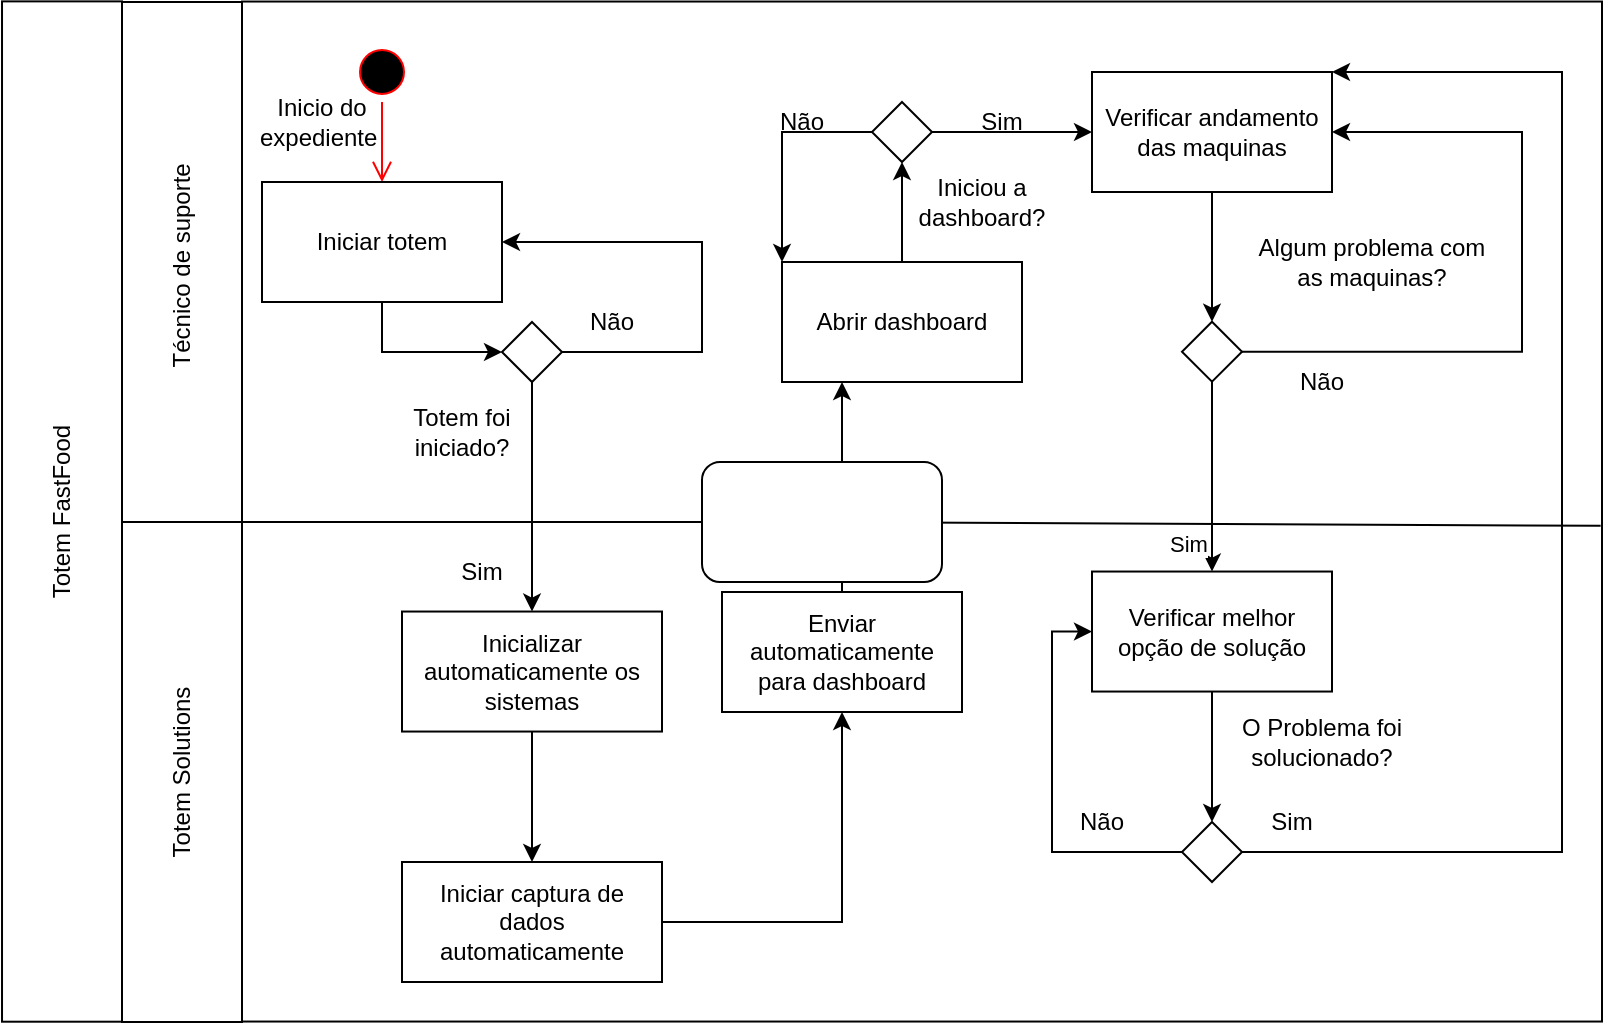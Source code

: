 <mxfile version="14.1.8" type="device"><diagram id="qrVEppymUTT9Ja2VnYLb" name="Page-1"><mxGraphModel dx="1038" dy="607" grid="1" gridSize="10" guides="1" tooltips="1" connect="1" arrows="1" fold="1" page="1" pageScale="1" pageWidth="827" pageHeight="1169" math="0" shadow="0"><root><mxCell id="0"/><mxCell id="1" parent="0"/><mxCell id="BBX8LPi427f3WZxy5C4M-1" value="Totem FastFood" style="rounded=0;whiteSpace=wrap;html=1;rotation=-90;" parent="1" vertex="1"><mxGeometry x="-225.07" y="264.77" width="510.16" height="60" as="geometry"/></mxCell><mxCell id="BBX8LPi427f3WZxy5C4M-3" value="Técnico de suporte&amp;nbsp;" style="rounded=0;whiteSpace=wrap;html=1;rotation=-90;" parent="1" vertex="1"><mxGeometry x="-40" y="140" width="260" height="60" as="geometry"/></mxCell><mxCell id="BBX8LPi427f3WZxy5C4M-4" value="Totem Solutions" style="rounded=0;whiteSpace=wrap;html=1;rotation=-90;" parent="1" vertex="1"><mxGeometry x="-35" y="395" width="250" height="60" as="geometry"/></mxCell><mxCell id="BBX8LPi427f3WZxy5C4M-105" value="" style="rounded=0;whiteSpace=wrap;html=1;" parent="1" vertex="1"><mxGeometry x="120" y="39.77" width="680" height="510" as="geometry"/></mxCell><mxCell id="BBX8LPi427f3WZxy5C4M-106" value="" style="ellipse;html=1;shape=startState;fillColor=#000000;strokeColor=#ff0000;" parent="1" vertex="1"><mxGeometry x="175" y="60" width="30" height="30" as="geometry"/></mxCell><mxCell id="BBX8LPi427f3WZxy5C4M-107" value="" style="edgeStyle=orthogonalEdgeStyle;html=1;verticalAlign=bottom;endArrow=open;endSize=8;strokeColor=#ff0000;" parent="1" source="BBX8LPi427f3WZxy5C4M-106" target="BBX8LPi427f3WZxy5C4M-109" edge="1"><mxGeometry relative="1" as="geometry"><mxPoint x="230" y="180" as="targetPoint"/><mxPoint x="230" y="120" as="sourcePoint"/></mxGeometry></mxCell><mxCell id="BBX8LPi427f3WZxy5C4M-108" style="edgeStyle=orthogonalEdgeStyle;rounded=0;orthogonalLoop=1;jettySize=auto;html=1;exitX=0.5;exitY=1;exitDx=0;exitDy=0;entryX=0;entryY=0.5;entryDx=0;entryDy=0;" parent="1" source="BBX8LPi427f3WZxy5C4M-109" target="BBX8LPi427f3WZxy5C4M-112" edge="1"><mxGeometry relative="1" as="geometry"/></mxCell><mxCell id="BBX8LPi427f3WZxy5C4M-109" value="Iniciar totem" style="rounded=0;whiteSpace=wrap;html=1;" parent="1" vertex="1"><mxGeometry x="130" y="130" width="120" height="60" as="geometry"/></mxCell><mxCell id="BBX8LPi427f3WZxy5C4M-111" style="edgeStyle=orthogonalEdgeStyle;rounded=0;orthogonalLoop=1;jettySize=auto;html=1;exitX=1;exitY=0.5;exitDx=0;exitDy=0;entryX=1;entryY=0.5;entryDx=0;entryDy=0;" parent="1" source="BBX8LPi427f3WZxy5C4M-112" target="BBX8LPi427f3WZxy5C4M-109" edge="1"><mxGeometry relative="1" as="geometry"><Array as="points"><mxPoint x="350" y="215"/><mxPoint x="350" y="160"/></Array></mxGeometry></mxCell><mxCell id="ZUJklcbyQ4rrCi6RcQem-10" style="edgeStyle=orthogonalEdgeStyle;rounded=0;orthogonalLoop=1;jettySize=auto;html=1;exitX=0.5;exitY=1;exitDx=0;exitDy=0;" edge="1" parent="1" source="BBX8LPi427f3WZxy5C4M-112" target="BBX8LPi427f3WZxy5C4M-117"><mxGeometry relative="1" as="geometry"/></mxCell><mxCell id="BBX8LPi427f3WZxy5C4M-112" value="" style="rhombus;whiteSpace=wrap;html=1;" parent="1" vertex="1"><mxGeometry x="250" y="200" width="30" height="30" as="geometry"/></mxCell><mxCell id="BBX8LPi427f3WZxy5C4M-113" value="Sim" style="text;html=1;strokeColor=none;fillColor=none;align=center;verticalAlign=middle;whiteSpace=wrap;rounded=0;" parent="1" vertex="1"><mxGeometry x="220" y="315" width="40" height="20" as="geometry"/></mxCell><mxCell id="BBX8LPi427f3WZxy5C4M-114" value="Não" style="text;html=1;strokeColor=none;fillColor=none;align=center;verticalAlign=middle;whiteSpace=wrap;rounded=0;" parent="1" vertex="1"><mxGeometry x="285.09" y="190" width="40" height="20" as="geometry"/></mxCell><mxCell id="BBX8LPi427f3WZxy5C4M-115" value="Totem foi iniciado?" style="text;html=1;strokeColor=none;fillColor=none;align=center;verticalAlign=middle;whiteSpace=wrap;rounded=0;" parent="1" vertex="1"><mxGeometry x="190" y="244.77" width="80" height="20" as="geometry"/></mxCell><mxCell id="ZUJklcbyQ4rrCi6RcQem-11" style="edgeStyle=orthogonalEdgeStyle;rounded=0;orthogonalLoop=1;jettySize=auto;html=1;exitX=0.5;exitY=1;exitDx=0;exitDy=0;" edge="1" parent="1" source="BBX8LPi427f3WZxy5C4M-117" target="BBX8LPi427f3WZxy5C4M-119"><mxGeometry relative="1" as="geometry"/></mxCell><mxCell id="BBX8LPi427f3WZxy5C4M-117" value="Inicializar automaticamente os sistemas" style="rounded=0;whiteSpace=wrap;html=1;" parent="1" vertex="1"><mxGeometry x="200" y="344.77" width="130" height="60" as="geometry"/></mxCell><mxCell id="ZUJklcbyQ4rrCi6RcQem-20" style="edgeStyle=orthogonalEdgeStyle;rounded=0;orthogonalLoop=1;jettySize=auto;html=1;exitX=1;exitY=0.5;exitDx=0;exitDy=0;entryX=0.5;entryY=1;entryDx=0;entryDy=0;" edge="1" parent="1" source="BBX8LPi427f3WZxy5C4M-119" target="BBX8LPi427f3WZxy5C4M-121"><mxGeometry relative="1" as="geometry"/></mxCell><mxCell id="BBX8LPi427f3WZxy5C4M-119" value="Iniciar captura de dados automaticamente" style="rounded=0;whiteSpace=wrap;html=1;" parent="1" vertex="1"><mxGeometry x="200" y="470" width="130" height="60" as="geometry"/></mxCell><mxCell id="BBX8LPi427f3WZxy5C4M-120" style="edgeStyle=orthogonalEdgeStyle;rounded=0;orthogonalLoop=1;jettySize=auto;html=1;exitX=0.5;exitY=0;exitDx=0;exitDy=0;entryX=0.25;entryY=1;entryDx=0;entryDy=0;" parent="1" source="BBX8LPi427f3WZxy5C4M-121" target="BBX8LPi427f3WZxy5C4M-123" edge="1"><mxGeometry relative="1" as="geometry"/></mxCell><mxCell id="BBX8LPi427f3WZxy5C4M-121" value="Enviar automaticamente para dashboard" style="rounded=0;whiteSpace=wrap;html=1;" parent="1" vertex="1"><mxGeometry x="360" y="335" width="120" height="60" as="geometry"/></mxCell><mxCell id="BBX8LPi427f3WZxy5C4M-122" style="edgeStyle=orthogonalEdgeStyle;rounded=0;orthogonalLoop=1;jettySize=auto;html=1;exitX=0.5;exitY=0;exitDx=0;exitDy=0;entryX=0.5;entryY=1;entryDx=0;entryDy=0;" parent="1" source="BBX8LPi427f3WZxy5C4M-123" target="BBX8LPi427f3WZxy5C4M-126" edge="1"><mxGeometry relative="1" as="geometry"/></mxCell><mxCell id="BBX8LPi427f3WZxy5C4M-123" value="Abrir dashboard" style="rounded=0;whiteSpace=wrap;html=1;" parent="1" vertex="1"><mxGeometry x="390" y="170" width="120" height="60" as="geometry"/></mxCell><mxCell id="BBX8LPi427f3WZxy5C4M-125" style="edgeStyle=orthogonalEdgeStyle;rounded=0;orthogonalLoop=1;jettySize=auto;html=1;exitX=0;exitY=0.5;exitDx=0;exitDy=0;entryX=0;entryY=0;entryDx=0;entryDy=0;" parent="1" source="BBX8LPi427f3WZxy5C4M-126" target="BBX8LPi427f3WZxy5C4M-123" edge="1"><mxGeometry relative="1" as="geometry"><Array as="points"><mxPoint x="390" y="105"/></Array></mxGeometry></mxCell><mxCell id="ZUJklcbyQ4rrCi6RcQem-6" style="edgeStyle=orthogonalEdgeStyle;rounded=0;orthogonalLoop=1;jettySize=auto;html=1;exitX=1;exitY=0.5;exitDx=0;exitDy=0;entryX=0;entryY=0.5;entryDx=0;entryDy=0;" edge="1" parent="1" source="BBX8LPi427f3WZxy5C4M-126" target="BBX8LPi427f3WZxy5C4M-130"><mxGeometry relative="1" as="geometry"/></mxCell><mxCell id="BBX8LPi427f3WZxy5C4M-126" value="" style="rhombus;whiteSpace=wrap;html=1;" parent="1" vertex="1"><mxGeometry x="435" y="90" width="30" height="30" as="geometry"/></mxCell><mxCell id="BBX8LPi427f3WZxy5C4M-127" value="Sim" style="text;html=1;strokeColor=none;fillColor=none;align=center;verticalAlign=middle;whiteSpace=wrap;rounded=0;" parent="1" vertex="1"><mxGeometry x="480" y="90" width="40" height="20" as="geometry"/></mxCell><mxCell id="BBX8LPi427f3WZxy5C4M-128" value="Não" style="text;html=1;strokeColor=none;fillColor=none;align=center;verticalAlign=middle;whiteSpace=wrap;rounded=0;" parent="1" vertex="1"><mxGeometry x="380" y="90" width="40" height="20" as="geometry"/></mxCell><mxCell id="BBX8LPi427f3WZxy5C4M-129" style="edgeStyle=orthogonalEdgeStyle;rounded=0;orthogonalLoop=1;jettySize=auto;html=1;exitX=0.5;exitY=1;exitDx=0;exitDy=0;entryX=0.5;entryY=0;entryDx=0;entryDy=0;" parent="1" source="BBX8LPi427f3WZxy5C4M-130" target="BBX8LPi427f3WZxy5C4M-133" edge="1"><mxGeometry relative="1" as="geometry"/></mxCell><mxCell id="BBX8LPi427f3WZxy5C4M-130" value="Verificar andamento das maquinas" style="rounded=0;whiteSpace=wrap;html=1;" parent="1" vertex="1"><mxGeometry x="545" y="75" width="120" height="60" as="geometry"/></mxCell><mxCell id="BBX8LPi427f3WZxy5C4M-132" style="edgeStyle=orthogonalEdgeStyle;rounded=0;orthogonalLoop=1;jettySize=auto;html=1;exitX=0.5;exitY=1;exitDx=0;exitDy=0;entryX=0.5;entryY=0;entryDx=0;entryDy=0;" parent="1" source="BBX8LPi427f3WZxy5C4M-133" target="BBX8LPi427f3WZxy5C4M-138" edge="1"><mxGeometry relative="1" as="geometry"/></mxCell><mxCell id="BBX8LPi427f3WZxy5C4M-155" style="edgeStyle=orthogonalEdgeStyle;rounded=0;orthogonalLoop=1;jettySize=auto;html=1;exitX=1;exitY=0.5;exitDx=0;exitDy=0;entryX=1;entryY=0.5;entryDx=0;entryDy=0;" parent="1" source="BBX8LPi427f3WZxy5C4M-133" target="BBX8LPi427f3WZxy5C4M-130" edge="1"><mxGeometry relative="1" as="geometry"><Array as="points"><mxPoint x="760" y="215"/><mxPoint x="760" y="105"/></Array></mxGeometry></mxCell><mxCell id="BBX8LPi427f3WZxy5C4M-133" value="" style="rhombus;whiteSpace=wrap;html=1;" parent="1" vertex="1"><mxGeometry x="590" y="199.85" width="30" height="30" as="geometry"/></mxCell><mxCell id="BBX8LPi427f3WZxy5C4M-135" value="Algum problema com as maquinas?" style="text;html=1;strokeColor=none;fillColor=none;align=center;verticalAlign=middle;whiteSpace=wrap;rounded=0;" parent="1" vertex="1"><mxGeometry x="625" y="160" width="120" height="20" as="geometry"/></mxCell><mxCell id="BBX8LPi427f3WZxy5C4M-136" value="Não" style="text;html=1;strokeColor=none;fillColor=none;align=center;verticalAlign=middle;whiteSpace=wrap;rounded=0;" parent="1" vertex="1"><mxGeometry x="640" y="220" width="40" height="20" as="geometry"/></mxCell><mxCell id="BBX8LPi427f3WZxy5C4M-137" style="edgeStyle=orthogonalEdgeStyle;rounded=0;orthogonalLoop=1;jettySize=auto;html=1;exitX=0.5;exitY=1;exitDx=0;exitDy=0;entryX=0.5;entryY=0;entryDx=0;entryDy=0;" parent="1" source="BBX8LPi427f3WZxy5C4M-138" target="BBX8LPi427f3WZxy5C4M-141" edge="1"><mxGeometry relative="1" as="geometry"/></mxCell><mxCell id="BBX8LPi427f3WZxy5C4M-138" value="&lt;font style=&quot;vertical-align: inherit&quot;&gt;&lt;font style=&quot;vertical-align: inherit&quot;&gt;Verificar melhor opção de solução&lt;/font&gt;&lt;/font&gt;" style="rounded=0;whiteSpace=wrap;html=1;" parent="1" vertex="1"><mxGeometry x="545" y="324.77" width="120" height="60" as="geometry"/></mxCell><mxCell id="BBX8LPi427f3WZxy5C4M-140" style="edgeStyle=orthogonalEdgeStyle;rounded=0;orthogonalLoop=1;jettySize=auto;html=1;exitX=0;exitY=0.5;exitDx=0;exitDy=0;entryX=0;entryY=0.5;entryDx=0;entryDy=0;" parent="1" source="BBX8LPi427f3WZxy5C4M-141" target="BBX8LPi427f3WZxy5C4M-138" edge="1"><mxGeometry relative="1" as="geometry"/></mxCell><mxCell id="BBX8LPi427f3WZxy5C4M-157" style="edgeStyle=orthogonalEdgeStyle;rounded=0;orthogonalLoop=1;jettySize=auto;html=1;exitX=1;exitY=0.5;exitDx=0;exitDy=0;entryX=1;entryY=0;entryDx=0;entryDy=0;" parent="1" source="BBX8LPi427f3WZxy5C4M-141" target="BBX8LPi427f3WZxy5C4M-130" edge="1"><mxGeometry relative="1" as="geometry"><Array as="points"><mxPoint x="780" y="465"/><mxPoint x="780" y="75"/></Array></mxGeometry></mxCell><mxCell id="BBX8LPi427f3WZxy5C4M-141" value="" style="rhombus;whiteSpace=wrap;html=1;" parent="1" vertex="1"><mxGeometry x="590" y="450" width="30" height="30" as="geometry"/></mxCell><mxCell id="BBX8LPi427f3WZxy5C4M-142" value="O Problema foi solucionado?" style="text;html=1;strokeColor=none;fillColor=none;align=center;verticalAlign=middle;whiteSpace=wrap;rounded=0;" parent="1" vertex="1"><mxGeometry x="605" y="400" width="110" height="20" as="geometry"/></mxCell><mxCell id="BBX8LPi427f3WZxy5C4M-143" value="Não" style="text;html=1;strokeColor=none;fillColor=none;align=center;verticalAlign=middle;whiteSpace=wrap;rounded=0;" parent="1" vertex="1"><mxGeometry x="530" y="440" width="40" height="20" as="geometry"/></mxCell><mxCell id="BBX8LPi427f3WZxy5C4M-144" value="Sim" style="text;html=1;strokeColor=none;fillColor=none;align=center;verticalAlign=middle;whiteSpace=wrap;rounded=0;" parent="1" vertex="1"><mxGeometry x="625" y="440" width="40" height="20" as="geometry"/></mxCell><mxCell id="BBX8LPi427f3WZxy5C4M-151" value="" style="endArrow=none;html=1;entryX=0.999;entryY=0.514;entryDx=0;entryDy=0;entryPerimeter=0;" parent="1" edge="1" target="BBX8LPi427f3WZxy5C4M-105"><mxGeometry width="50" height="50" relative="1" as="geometry"><mxPoint x="120" y="300" as="sourcePoint"/><mxPoint x="795" y="300" as="targetPoint"/><Array as="points"><mxPoint x="390" y="300"/></Array></mxGeometry></mxCell><mxCell id="BBX8LPi427f3WZxy5C4M-161" value="&lt;font style=&quot;vertical-align: inherit&quot;&gt;&lt;font style=&quot;vertical-align: inherit&quot;&gt;Sim&lt;/font&gt;&lt;/font&gt;" style="edgeLabel;html=1;align=center;verticalAlign=middle;resizable=0;points=[];" parent="BBX8LPi427f3WZxy5C4M-151" vertex="1" connectable="0"><mxGeometry x="0.534" y="3" relative="1" as="geometry"><mxPoint x="-48" y="13" as="offset"/></mxGeometry></mxCell><mxCell id="BBX8LPi427f3WZxy5C4M-163" value="&lt;font style=&quot;vertical-align: inherit&quot;&gt;&lt;font style=&quot;vertical-align: inherit&quot;&gt;Iniciou a dashboard?&lt;/font&gt;&lt;/font&gt;" style="text;html=1;strokeColor=none;fillColor=none;align=center;verticalAlign=middle;whiteSpace=wrap;rounded=0;" parent="1" vertex="1"><mxGeometry x="450" y="130" width="80" height="20" as="geometry"/></mxCell><mxCell id="ZUJklcbyQ4rrCi6RcQem-14" value="Inicio do expediente&amp;nbsp;" style="text;html=1;strokeColor=none;fillColor=none;align=center;verticalAlign=middle;whiteSpace=wrap;rounded=0;" vertex="1" parent="1"><mxGeometry x="130" y="90" width="60" height="20" as="geometry"/></mxCell><mxCell id="ZUJklcbyQ4rrCi6RcQem-21" value="" style="rounded=1;whiteSpace=wrap;html=1;" vertex="1" parent="1"><mxGeometry x="350" y="270" width="120" height="60" as="geometry"/></mxCell></root></mxGraphModel></diagram></mxfile>